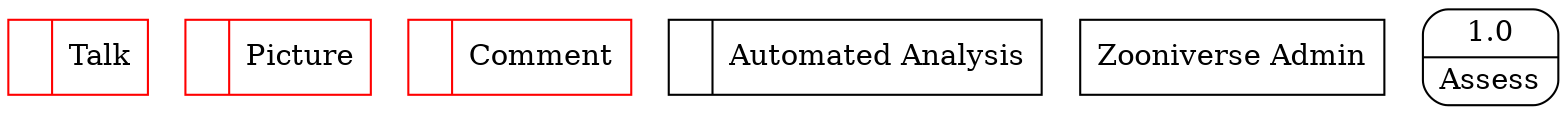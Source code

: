 digraph dfd2{ 
node[shape=record]
200 [label="<f0>  |<f1> Talk " color=red];
201 [label="<f0>  |<f1> Picture " color=red];
202 [label="<f0>  |<f1> Comment " color=red];
203 [label="<f0>  |<f1> Automated Analysis " ];
204 [label="Zooniverse Admin" shape=box];
205 [label="{<f0> 1.0|<f1> Assess }" shape=Mrecord];
}